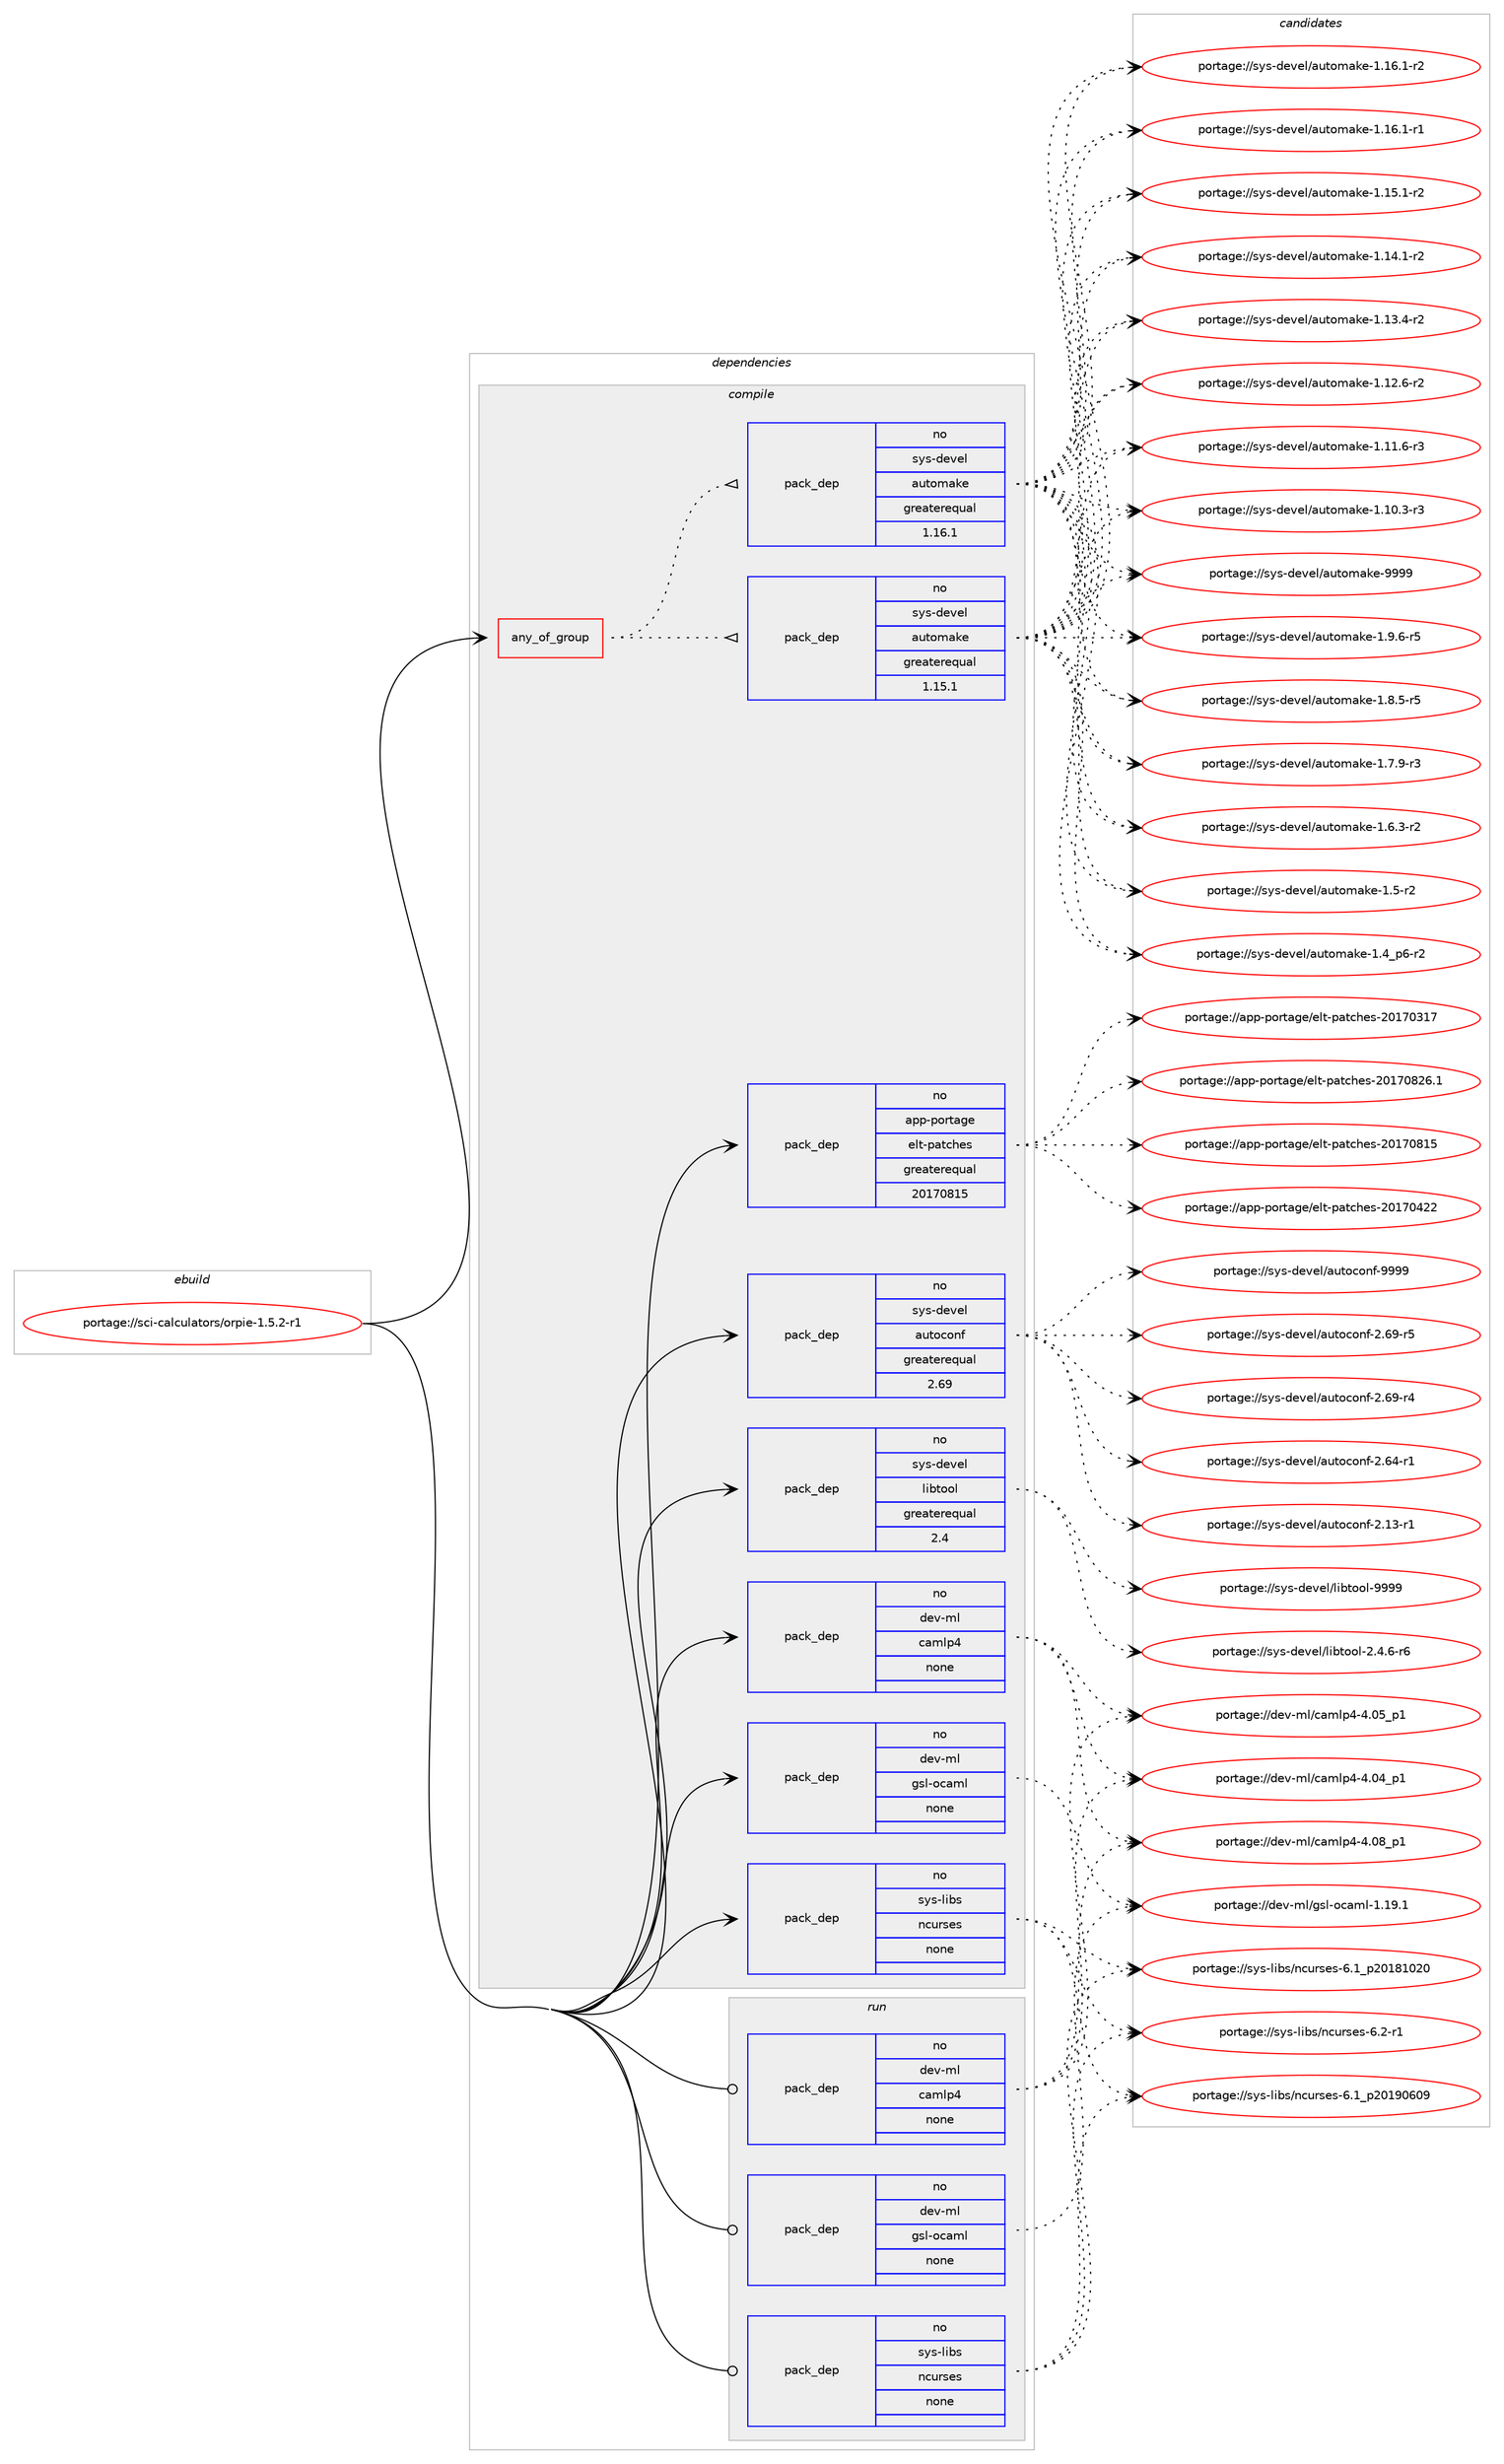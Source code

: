 digraph prolog {

# *************
# Graph options
# *************

newrank=true;
concentrate=true;
compound=true;
graph [rankdir=LR,fontname=Helvetica,fontsize=10,ranksep=1.5];#, ranksep=2.5, nodesep=0.2];
edge  [arrowhead=vee];
node  [fontname=Helvetica,fontsize=10];

# **********
# The ebuild
# **********

subgraph cluster_leftcol {
color=gray;
rank=same;
label=<<i>ebuild</i>>;
id [label="portage://sci-calculators/orpie-1.5.2-r1", color=red, width=4, href="../sci-calculators/orpie-1.5.2-r1.svg"];
}

# ****************
# The dependencies
# ****************

subgraph cluster_midcol {
color=gray;
label=<<i>dependencies</i>>;
subgraph cluster_compile {
fillcolor="#eeeeee";
style=filled;
label=<<i>compile</i>>;
subgraph any1535 {
dependency89501 [label=<<TABLE BORDER="0" CELLBORDER="1" CELLSPACING="0" CELLPADDING="4"><TR><TD CELLPADDING="10">any_of_group</TD></TR></TABLE>>, shape=none, color=red];subgraph pack70207 {
dependency89502 [label=<<TABLE BORDER="0" CELLBORDER="1" CELLSPACING="0" CELLPADDING="4" WIDTH="220"><TR><TD ROWSPAN="6" CELLPADDING="30">pack_dep</TD></TR><TR><TD WIDTH="110">no</TD></TR><TR><TD>sys-devel</TD></TR><TR><TD>automake</TD></TR><TR><TD>greaterequal</TD></TR><TR><TD>1.16.1</TD></TR></TABLE>>, shape=none, color=blue];
}
dependency89501:e -> dependency89502:w [weight=20,style="dotted",arrowhead="oinv"];
subgraph pack70208 {
dependency89503 [label=<<TABLE BORDER="0" CELLBORDER="1" CELLSPACING="0" CELLPADDING="4" WIDTH="220"><TR><TD ROWSPAN="6" CELLPADDING="30">pack_dep</TD></TR><TR><TD WIDTH="110">no</TD></TR><TR><TD>sys-devel</TD></TR><TR><TD>automake</TD></TR><TR><TD>greaterequal</TD></TR><TR><TD>1.15.1</TD></TR></TABLE>>, shape=none, color=blue];
}
dependency89501:e -> dependency89503:w [weight=20,style="dotted",arrowhead="oinv"];
}
id:e -> dependency89501:w [weight=20,style="solid",arrowhead="vee"];
subgraph pack70209 {
dependency89504 [label=<<TABLE BORDER="0" CELLBORDER="1" CELLSPACING="0" CELLPADDING="4" WIDTH="220"><TR><TD ROWSPAN="6" CELLPADDING="30">pack_dep</TD></TR><TR><TD WIDTH="110">no</TD></TR><TR><TD>app-portage</TD></TR><TR><TD>elt-patches</TD></TR><TR><TD>greaterequal</TD></TR><TR><TD>20170815</TD></TR></TABLE>>, shape=none, color=blue];
}
id:e -> dependency89504:w [weight=20,style="solid",arrowhead="vee"];
subgraph pack70210 {
dependency89505 [label=<<TABLE BORDER="0" CELLBORDER="1" CELLSPACING="0" CELLPADDING="4" WIDTH="220"><TR><TD ROWSPAN="6" CELLPADDING="30">pack_dep</TD></TR><TR><TD WIDTH="110">no</TD></TR><TR><TD>dev-ml</TD></TR><TR><TD>camlp4</TD></TR><TR><TD>none</TD></TR><TR><TD></TD></TR></TABLE>>, shape=none, color=blue];
}
id:e -> dependency89505:w [weight=20,style="solid",arrowhead="vee"];
subgraph pack70211 {
dependency89506 [label=<<TABLE BORDER="0" CELLBORDER="1" CELLSPACING="0" CELLPADDING="4" WIDTH="220"><TR><TD ROWSPAN="6" CELLPADDING="30">pack_dep</TD></TR><TR><TD WIDTH="110">no</TD></TR><TR><TD>dev-ml</TD></TR><TR><TD>gsl-ocaml</TD></TR><TR><TD>none</TD></TR><TR><TD></TD></TR></TABLE>>, shape=none, color=blue];
}
id:e -> dependency89506:w [weight=20,style="solid",arrowhead="vee"];
subgraph pack70212 {
dependency89507 [label=<<TABLE BORDER="0" CELLBORDER="1" CELLSPACING="0" CELLPADDING="4" WIDTH="220"><TR><TD ROWSPAN="6" CELLPADDING="30">pack_dep</TD></TR><TR><TD WIDTH="110">no</TD></TR><TR><TD>sys-devel</TD></TR><TR><TD>autoconf</TD></TR><TR><TD>greaterequal</TD></TR><TR><TD>2.69</TD></TR></TABLE>>, shape=none, color=blue];
}
id:e -> dependency89507:w [weight=20,style="solid",arrowhead="vee"];
subgraph pack70213 {
dependency89508 [label=<<TABLE BORDER="0" CELLBORDER="1" CELLSPACING="0" CELLPADDING="4" WIDTH="220"><TR><TD ROWSPAN="6" CELLPADDING="30">pack_dep</TD></TR><TR><TD WIDTH="110">no</TD></TR><TR><TD>sys-devel</TD></TR><TR><TD>libtool</TD></TR><TR><TD>greaterequal</TD></TR><TR><TD>2.4</TD></TR></TABLE>>, shape=none, color=blue];
}
id:e -> dependency89508:w [weight=20,style="solid",arrowhead="vee"];
subgraph pack70214 {
dependency89509 [label=<<TABLE BORDER="0" CELLBORDER="1" CELLSPACING="0" CELLPADDING="4" WIDTH="220"><TR><TD ROWSPAN="6" CELLPADDING="30">pack_dep</TD></TR><TR><TD WIDTH="110">no</TD></TR><TR><TD>sys-libs</TD></TR><TR><TD>ncurses</TD></TR><TR><TD>none</TD></TR><TR><TD></TD></TR></TABLE>>, shape=none, color=blue];
}
id:e -> dependency89509:w [weight=20,style="solid",arrowhead="vee"];
}
subgraph cluster_compileandrun {
fillcolor="#eeeeee";
style=filled;
label=<<i>compile and run</i>>;
}
subgraph cluster_run {
fillcolor="#eeeeee";
style=filled;
label=<<i>run</i>>;
subgraph pack70215 {
dependency89510 [label=<<TABLE BORDER="0" CELLBORDER="1" CELLSPACING="0" CELLPADDING="4" WIDTH="220"><TR><TD ROWSPAN="6" CELLPADDING="30">pack_dep</TD></TR><TR><TD WIDTH="110">no</TD></TR><TR><TD>dev-ml</TD></TR><TR><TD>camlp4</TD></TR><TR><TD>none</TD></TR><TR><TD></TD></TR></TABLE>>, shape=none, color=blue];
}
id:e -> dependency89510:w [weight=20,style="solid",arrowhead="odot"];
subgraph pack70216 {
dependency89511 [label=<<TABLE BORDER="0" CELLBORDER="1" CELLSPACING="0" CELLPADDING="4" WIDTH="220"><TR><TD ROWSPAN="6" CELLPADDING="30">pack_dep</TD></TR><TR><TD WIDTH="110">no</TD></TR><TR><TD>dev-ml</TD></TR><TR><TD>gsl-ocaml</TD></TR><TR><TD>none</TD></TR><TR><TD></TD></TR></TABLE>>, shape=none, color=blue];
}
id:e -> dependency89511:w [weight=20,style="solid",arrowhead="odot"];
subgraph pack70217 {
dependency89512 [label=<<TABLE BORDER="0" CELLBORDER="1" CELLSPACING="0" CELLPADDING="4" WIDTH="220"><TR><TD ROWSPAN="6" CELLPADDING="30">pack_dep</TD></TR><TR><TD WIDTH="110">no</TD></TR><TR><TD>sys-libs</TD></TR><TR><TD>ncurses</TD></TR><TR><TD>none</TD></TR><TR><TD></TD></TR></TABLE>>, shape=none, color=blue];
}
id:e -> dependency89512:w [weight=20,style="solid",arrowhead="odot"];
}
}

# **************
# The candidates
# **************

subgraph cluster_choices {
rank=same;
color=gray;
label=<<i>candidates</i>>;

subgraph choice70207 {
color=black;
nodesep=1;
choice115121115451001011181011084797117116111109971071014557575757 [label="portage://sys-devel/automake-9999", color=red, width=4,href="../sys-devel/automake-9999.svg"];
choice115121115451001011181011084797117116111109971071014549465746544511453 [label="portage://sys-devel/automake-1.9.6-r5", color=red, width=4,href="../sys-devel/automake-1.9.6-r5.svg"];
choice115121115451001011181011084797117116111109971071014549465646534511453 [label="portage://sys-devel/automake-1.8.5-r5", color=red, width=4,href="../sys-devel/automake-1.8.5-r5.svg"];
choice115121115451001011181011084797117116111109971071014549465546574511451 [label="portage://sys-devel/automake-1.7.9-r3", color=red, width=4,href="../sys-devel/automake-1.7.9-r3.svg"];
choice115121115451001011181011084797117116111109971071014549465446514511450 [label="portage://sys-devel/automake-1.6.3-r2", color=red, width=4,href="../sys-devel/automake-1.6.3-r2.svg"];
choice11512111545100101118101108479711711611110997107101454946534511450 [label="portage://sys-devel/automake-1.5-r2", color=red, width=4,href="../sys-devel/automake-1.5-r2.svg"];
choice115121115451001011181011084797117116111109971071014549465295112544511450 [label="portage://sys-devel/automake-1.4_p6-r2", color=red, width=4,href="../sys-devel/automake-1.4_p6-r2.svg"];
choice11512111545100101118101108479711711611110997107101454946495446494511450 [label="portage://sys-devel/automake-1.16.1-r2", color=red, width=4,href="../sys-devel/automake-1.16.1-r2.svg"];
choice11512111545100101118101108479711711611110997107101454946495446494511449 [label="portage://sys-devel/automake-1.16.1-r1", color=red, width=4,href="../sys-devel/automake-1.16.1-r1.svg"];
choice11512111545100101118101108479711711611110997107101454946495346494511450 [label="portage://sys-devel/automake-1.15.1-r2", color=red, width=4,href="../sys-devel/automake-1.15.1-r2.svg"];
choice11512111545100101118101108479711711611110997107101454946495246494511450 [label="portage://sys-devel/automake-1.14.1-r2", color=red, width=4,href="../sys-devel/automake-1.14.1-r2.svg"];
choice11512111545100101118101108479711711611110997107101454946495146524511450 [label="portage://sys-devel/automake-1.13.4-r2", color=red, width=4,href="../sys-devel/automake-1.13.4-r2.svg"];
choice11512111545100101118101108479711711611110997107101454946495046544511450 [label="portage://sys-devel/automake-1.12.6-r2", color=red, width=4,href="../sys-devel/automake-1.12.6-r2.svg"];
choice11512111545100101118101108479711711611110997107101454946494946544511451 [label="portage://sys-devel/automake-1.11.6-r3", color=red, width=4,href="../sys-devel/automake-1.11.6-r3.svg"];
choice11512111545100101118101108479711711611110997107101454946494846514511451 [label="portage://sys-devel/automake-1.10.3-r3", color=red, width=4,href="../sys-devel/automake-1.10.3-r3.svg"];
dependency89502:e -> choice115121115451001011181011084797117116111109971071014557575757:w [style=dotted,weight="100"];
dependency89502:e -> choice115121115451001011181011084797117116111109971071014549465746544511453:w [style=dotted,weight="100"];
dependency89502:e -> choice115121115451001011181011084797117116111109971071014549465646534511453:w [style=dotted,weight="100"];
dependency89502:e -> choice115121115451001011181011084797117116111109971071014549465546574511451:w [style=dotted,weight="100"];
dependency89502:e -> choice115121115451001011181011084797117116111109971071014549465446514511450:w [style=dotted,weight="100"];
dependency89502:e -> choice11512111545100101118101108479711711611110997107101454946534511450:w [style=dotted,weight="100"];
dependency89502:e -> choice115121115451001011181011084797117116111109971071014549465295112544511450:w [style=dotted,weight="100"];
dependency89502:e -> choice11512111545100101118101108479711711611110997107101454946495446494511450:w [style=dotted,weight="100"];
dependency89502:e -> choice11512111545100101118101108479711711611110997107101454946495446494511449:w [style=dotted,weight="100"];
dependency89502:e -> choice11512111545100101118101108479711711611110997107101454946495346494511450:w [style=dotted,weight="100"];
dependency89502:e -> choice11512111545100101118101108479711711611110997107101454946495246494511450:w [style=dotted,weight="100"];
dependency89502:e -> choice11512111545100101118101108479711711611110997107101454946495146524511450:w [style=dotted,weight="100"];
dependency89502:e -> choice11512111545100101118101108479711711611110997107101454946495046544511450:w [style=dotted,weight="100"];
dependency89502:e -> choice11512111545100101118101108479711711611110997107101454946494946544511451:w [style=dotted,weight="100"];
dependency89502:e -> choice11512111545100101118101108479711711611110997107101454946494846514511451:w [style=dotted,weight="100"];
}
subgraph choice70208 {
color=black;
nodesep=1;
choice115121115451001011181011084797117116111109971071014557575757 [label="portage://sys-devel/automake-9999", color=red, width=4,href="../sys-devel/automake-9999.svg"];
choice115121115451001011181011084797117116111109971071014549465746544511453 [label="portage://sys-devel/automake-1.9.6-r5", color=red, width=4,href="../sys-devel/automake-1.9.6-r5.svg"];
choice115121115451001011181011084797117116111109971071014549465646534511453 [label="portage://sys-devel/automake-1.8.5-r5", color=red, width=4,href="../sys-devel/automake-1.8.5-r5.svg"];
choice115121115451001011181011084797117116111109971071014549465546574511451 [label="portage://sys-devel/automake-1.7.9-r3", color=red, width=4,href="../sys-devel/automake-1.7.9-r3.svg"];
choice115121115451001011181011084797117116111109971071014549465446514511450 [label="portage://sys-devel/automake-1.6.3-r2", color=red, width=4,href="../sys-devel/automake-1.6.3-r2.svg"];
choice11512111545100101118101108479711711611110997107101454946534511450 [label="portage://sys-devel/automake-1.5-r2", color=red, width=4,href="../sys-devel/automake-1.5-r2.svg"];
choice115121115451001011181011084797117116111109971071014549465295112544511450 [label="portage://sys-devel/automake-1.4_p6-r2", color=red, width=4,href="../sys-devel/automake-1.4_p6-r2.svg"];
choice11512111545100101118101108479711711611110997107101454946495446494511450 [label="portage://sys-devel/automake-1.16.1-r2", color=red, width=4,href="../sys-devel/automake-1.16.1-r2.svg"];
choice11512111545100101118101108479711711611110997107101454946495446494511449 [label="portage://sys-devel/automake-1.16.1-r1", color=red, width=4,href="../sys-devel/automake-1.16.1-r1.svg"];
choice11512111545100101118101108479711711611110997107101454946495346494511450 [label="portage://sys-devel/automake-1.15.1-r2", color=red, width=4,href="../sys-devel/automake-1.15.1-r2.svg"];
choice11512111545100101118101108479711711611110997107101454946495246494511450 [label="portage://sys-devel/automake-1.14.1-r2", color=red, width=4,href="../sys-devel/automake-1.14.1-r2.svg"];
choice11512111545100101118101108479711711611110997107101454946495146524511450 [label="portage://sys-devel/automake-1.13.4-r2", color=red, width=4,href="../sys-devel/automake-1.13.4-r2.svg"];
choice11512111545100101118101108479711711611110997107101454946495046544511450 [label="portage://sys-devel/automake-1.12.6-r2", color=red, width=4,href="../sys-devel/automake-1.12.6-r2.svg"];
choice11512111545100101118101108479711711611110997107101454946494946544511451 [label="portage://sys-devel/automake-1.11.6-r3", color=red, width=4,href="../sys-devel/automake-1.11.6-r3.svg"];
choice11512111545100101118101108479711711611110997107101454946494846514511451 [label="portage://sys-devel/automake-1.10.3-r3", color=red, width=4,href="../sys-devel/automake-1.10.3-r3.svg"];
dependency89503:e -> choice115121115451001011181011084797117116111109971071014557575757:w [style=dotted,weight="100"];
dependency89503:e -> choice115121115451001011181011084797117116111109971071014549465746544511453:w [style=dotted,weight="100"];
dependency89503:e -> choice115121115451001011181011084797117116111109971071014549465646534511453:w [style=dotted,weight="100"];
dependency89503:e -> choice115121115451001011181011084797117116111109971071014549465546574511451:w [style=dotted,weight="100"];
dependency89503:e -> choice115121115451001011181011084797117116111109971071014549465446514511450:w [style=dotted,weight="100"];
dependency89503:e -> choice11512111545100101118101108479711711611110997107101454946534511450:w [style=dotted,weight="100"];
dependency89503:e -> choice115121115451001011181011084797117116111109971071014549465295112544511450:w [style=dotted,weight="100"];
dependency89503:e -> choice11512111545100101118101108479711711611110997107101454946495446494511450:w [style=dotted,weight="100"];
dependency89503:e -> choice11512111545100101118101108479711711611110997107101454946495446494511449:w [style=dotted,weight="100"];
dependency89503:e -> choice11512111545100101118101108479711711611110997107101454946495346494511450:w [style=dotted,weight="100"];
dependency89503:e -> choice11512111545100101118101108479711711611110997107101454946495246494511450:w [style=dotted,weight="100"];
dependency89503:e -> choice11512111545100101118101108479711711611110997107101454946495146524511450:w [style=dotted,weight="100"];
dependency89503:e -> choice11512111545100101118101108479711711611110997107101454946495046544511450:w [style=dotted,weight="100"];
dependency89503:e -> choice11512111545100101118101108479711711611110997107101454946494946544511451:w [style=dotted,weight="100"];
dependency89503:e -> choice11512111545100101118101108479711711611110997107101454946494846514511451:w [style=dotted,weight="100"];
}
subgraph choice70209 {
color=black;
nodesep=1;
choice971121124511211111411697103101471011081164511297116991041011154550484955485650544649 [label="portage://app-portage/elt-patches-20170826.1", color=red, width=4,href="../app-portage/elt-patches-20170826.1.svg"];
choice97112112451121111141169710310147101108116451129711699104101115455048495548564953 [label="portage://app-portage/elt-patches-20170815", color=red, width=4,href="../app-portage/elt-patches-20170815.svg"];
choice97112112451121111141169710310147101108116451129711699104101115455048495548525050 [label="portage://app-portage/elt-patches-20170422", color=red, width=4,href="../app-portage/elt-patches-20170422.svg"];
choice97112112451121111141169710310147101108116451129711699104101115455048495548514955 [label="portage://app-portage/elt-patches-20170317", color=red, width=4,href="../app-portage/elt-patches-20170317.svg"];
dependency89504:e -> choice971121124511211111411697103101471011081164511297116991041011154550484955485650544649:w [style=dotted,weight="100"];
dependency89504:e -> choice97112112451121111141169710310147101108116451129711699104101115455048495548564953:w [style=dotted,weight="100"];
dependency89504:e -> choice97112112451121111141169710310147101108116451129711699104101115455048495548525050:w [style=dotted,weight="100"];
dependency89504:e -> choice97112112451121111141169710310147101108116451129711699104101115455048495548514955:w [style=dotted,weight="100"];
}
subgraph choice70210 {
color=black;
nodesep=1;
choice100101118451091084799971091081125245524648569511249 [label="portage://dev-ml/camlp4-4.08_p1", color=red, width=4,href="../dev-ml/camlp4-4.08_p1.svg"];
choice100101118451091084799971091081125245524648539511249 [label="portage://dev-ml/camlp4-4.05_p1", color=red, width=4,href="../dev-ml/camlp4-4.05_p1.svg"];
choice100101118451091084799971091081125245524648529511249 [label="portage://dev-ml/camlp4-4.04_p1", color=red, width=4,href="../dev-ml/camlp4-4.04_p1.svg"];
dependency89505:e -> choice100101118451091084799971091081125245524648569511249:w [style=dotted,weight="100"];
dependency89505:e -> choice100101118451091084799971091081125245524648539511249:w [style=dotted,weight="100"];
dependency89505:e -> choice100101118451091084799971091081125245524648529511249:w [style=dotted,weight="100"];
}
subgraph choice70211 {
color=black;
nodesep=1;
choice100101118451091084710311510845111999710910845494649574649 [label="portage://dev-ml/gsl-ocaml-1.19.1", color=red, width=4,href="../dev-ml/gsl-ocaml-1.19.1.svg"];
dependency89506:e -> choice100101118451091084710311510845111999710910845494649574649:w [style=dotted,weight="100"];
}
subgraph choice70212 {
color=black;
nodesep=1;
choice115121115451001011181011084797117116111991111101024557575757 [label="portage://sys-devel/autoconf-9999", color=red, width=4,href="../sys-devel/autoconf-9999.svg"];
choice1151211154510010111810110847971171161119911111010245504654574511453 [label="portage://sys-devel/autoconf-2.69-r5", color=red, width=4,href="../sys-devel/autoconf-2.69-r5.svg"];
choice1151211154510010111810110847971171161119911111010245504654574511452 [label="portage://sys-devel/autoconf-2.69-r4", color=red, width=4,href="../sys-devel/autoconf-2.69-r4.svg"];
choice1151211154510010111810110847971171161119911111010245504654524511449 [label="portage://sys-devel/autoconf-2.64-r1", color=red, width=4,href="../sys-devel/autoconf-2.64-r1.svg"];
choice1151211154510010111810110847971171161119911111010245504649514511449 [label="portage://sys-devel/autoconf-2.13-r1", color=red, width=4,href="../sys-devel/autoconf-2.13-r1.svg"];
dependency89507:e -> choice115121115451001011181011084797117116111991111101024557575757:w [style=dotted,weight="100"];
dependency89507:e -> choice1151211154510010111810110847971171161119911111010245504654574511453:w [style=dotted,weight="100"];
dependency89507:e -> choice1151211154510010111810110847971171161119911111010245504654574511452:w [style=dotted,weight="100"];
dependency89507:e -> choice1151211154510010111810110847971171161119911111010245504654524511449:w [style=dotted,weight="100"];
dependency89507:e -> choice1151211154510010111810110847971171161119911111010245504649514511449:w [style=dotted,weight="100"];
}
subgraph choice70213 {
color=black;
nodesep=1;
choice1151211154510010111810110847108105981161111111084557575757 [label="portage://sys-devel/libtool-9999", color=red, width=4,href="../sys-devel/libtool-9999.svg"];
choice1151211154510010111810110847108105981161111111084550465246544511454 [label="portage://sys-devel/libtool-2.4.6-r6", color=red, width=4,href="../sys-devel/libtool-2.4.6-r6.svg"];
dependency89508:e -> choice1151211154510010111810110847108105981161111111084557575757:w [style=dotted,weight="100"];
dependency89508:e -> choice1151211154510010111810110847108105981161111111084550465246544511454:w [style=dotted,weight="100"];
}
subgraph choice70214 {
color=black;
nodesep=1;
choice11512111545108105981154711099117114115101115455446504511449 [label="portage://sys-libs/ncurses-6.2-r1", color=red, width=4,href="../sys-libs/ncurses-6.2-r1.svg"];
choice1151211154510810598115471109911711411510111545544649951125048495748544857 [label="portage://sys-libs/ncurses-6.1_p20190609", color=red, width=4,href="../sys-libs/ncurses-6.1_p20190609.svg"];
choice1151211154510810598115471109911711411510111545544649951125048495649485048 [label="portage://sys-libs/ncurses-6.1_p20181020", color=red, width=4,href="../sys-libs/ncurses-6.1_p20181020.svg"];
dependency89509:e -> choice11512111545108105981154711099117114115101115455446504511449:w [style=dotted,weight="100"];
dependency89509:e -> choice1151211154510810598115471109911711411510111545544649951125048495748544857:w [style=dotted,weight="100"];
dependency89509:e -> choice1151211154510810598115471109911711411510111545544649951125048495649485048:w [style=dotted,weight="100"];
}
subgraph choice70215 {
color=black;
nodesep=1;
choice100101118451091084799971091081125245524648569511249 [label="portage://dev-ml/camlp4-4.08_p1", color=red, width=4,href="../dev-ml/camlp4-4.08_p1.svg"];
choice100101118451091084799971091081125245524648539511249 [label="portage://dev-ml/camlp4-4.05_p1", color=red, width=4,href="../dev-ml/camlp4-4.05_p1.svg"];
choice100101118451091084799971091081125245524648529511249 [label="portage://dev-ml/camlp4-4.04_p1", color=red, width=4,href="../dev-ml/camlp4-4.04_p1.svg"];
dependency89510:e -> choice100101118451091084799971091081125245524648569511249:w [style=dotted,weight="100"];
dependency89510:e -> choice100101118451091084799971091081125245524648539511249:w [style=dotted,weight="100"];
dependency89510:e -> choice100101118451091084799971091081125245524648529511249:w [style=dotted,weight="100"];
}
subgraph choice70216 {
color=black;
nodesep=1;
choice100101118451091084710311510845111999710910845494649574649 [label="portage://dev-ml/gsl-ocaml-1.19.1", color=red, width=4,href="../dev-ml/gsl-ocaml-1.19.1.svg"];
dependency89511:e -> choice100101118451091084710311510845111999710910845494649574649:w [style=dotted,weight="100"];
}
subgraph choice70217 {
color=black;
nodesep=1;
choice11512111545108105981154711099117114115101115455446504511449 [label="portage://sys-libs/ncurses-6.2-r1", color=red, width=4,href="../sys-libs/ncurses-6.2-r1.svg"];
choice1151211154510810598115471109911711411510111545544649951125048495748544857 [label="portage://sys-libs/ncurses-6.1_p20190609", color=red, width=4,href="../sys-libs/ncurses-6.1_p20190609.svg"];
choice1151211154510810598115471109911711411510111545544649951125048495649485048 [label="portage://sys-libs/ncurses-6.1_p20181020", color=red, width=4,href="../sys-libs/ncurses-6.1_p20181020.svg"];
dependency89512:e -> choice11512111545108105981154711099117114115101115455446504511449:w [style=dotted,weight="100"];
dependency89512:e -> choice1151211154510810598115471109911711411510111545544649951125048495748544857:w [style=dotted,weight="100"];
dependency89512:e -> choice1151211154510810598115471109911711411510111545544649951125048495649485048:w [style=dotted,weight="100"];
}
}

}
